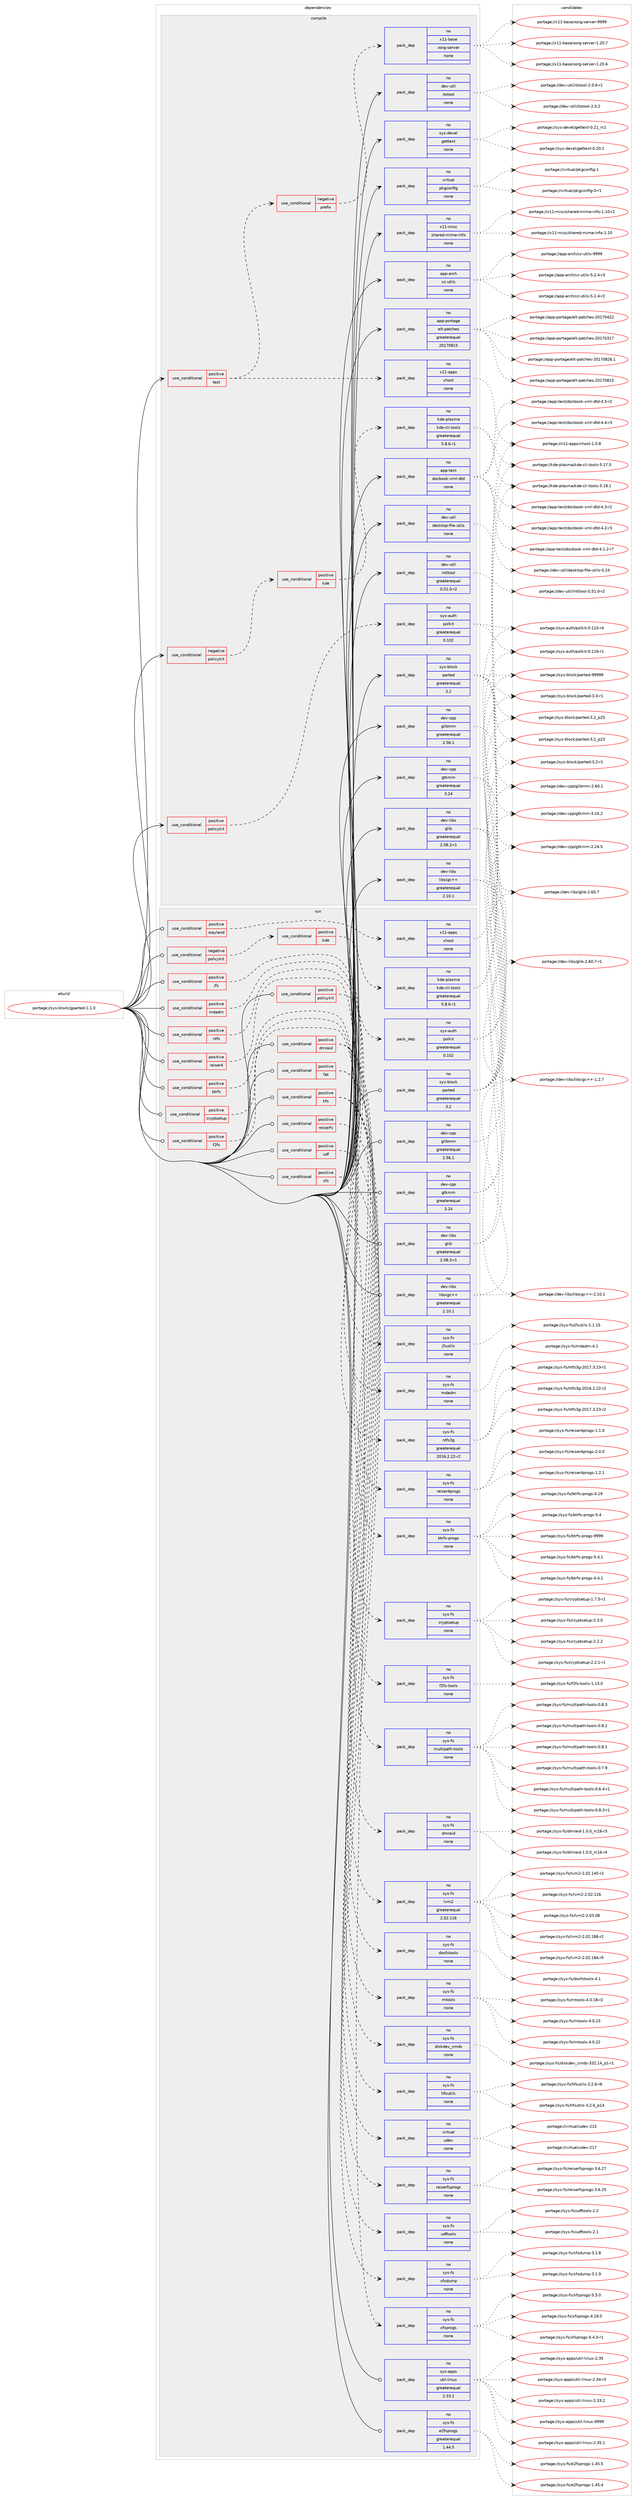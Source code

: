 digraph prolog {

# *************
# Graph options
# *************

newrank=true;
concentrate=true;
compound=true;
graph [rankdir=LR,fontname=Helvetica,fontsize=10,ranksep=1.5];#, ranksep=2.5, nodesep=0.2];
edge  [arrowhead=vee];
node  [fontname=Helvetica,fontsize=10];

# **********
# The ebuild
# **********

subgraph cluster_leftcol {
color=gray;
rank=same;
label=<<i>ebuild</i>>;
id [label="portage://sys-block/gparted-1.1.0", color=red, width=4, href="../sys-block/gparted-1.1.0.svg"];
}

# ****************
# The dependencies
# ****************

subgraph cluster_midcol {
color=gray;
label=<<i>dependencies</i>>;
subgraph cluster_compile {
fillcolor="#eeeeee";
style=filled;
label=<<i>compile</i>>;
subgraph cond10663 {
dependency51899 [label=<<TABLE BORDER="0" CELLBORDER="1" CELLSPACING="0" CELLPADDING="4"><TR><TD ROWSPAN="3" CELLPADDING="10">use_conditional</TD></TR><TR><TD>negative</TD></TR><TR><TD>policykit</TD></TR></TABLE>>, shape=none, color=red];
subgraph cond10664 {
dependency51900 [label=<<TABLE BORDER="0" CELLBORDER="1" CELLSPACING="0" CELLPADDING="4"><TR><TD ROWSPAN="3" CELLPADDING="10">use_conditional</TD></TR><TR><TD>positive</TD></TR><TR><TD>kde</TD></TR></TABLE>>, shape=none, color=red];
subgraph pack40064 {
dependency51901 [label=<<TABLE BORDER="0" CELLBORDER="1" CELLSPACING="0" CELLPADDING="4" WIDTH="220"><TR><TD ROWSPAN="6" CELLPADDING="30">pack_dep</TD></TR><TR><TD WIDTH="110">no</TD></TR><TR><TD>kde-plasma</TD></TR><TR><TD>kde-cli-tools</TD></TR><TR><TD>greaterequal</TD></TR><TR><TD>5.8.6-r1</TD></TR></TABLE>>, shape=none, color=blue];
}
dependency51900:e -> dependency51901:w [weight=20,style="dashed",arrowhead="vee"];
}
dependency51899:e -> dependency51900:w [weight=20,style="dashed",arrowhead="vee"];
}
id:e -> dependency51899:w [weight=20,style="solid",arrowhead="vee"];
subgraph cond10665 {
dependency51902 [label=<<TABLE BORDER="0" CELLBORDER="1" CELLSPACING="0" CELLPADDING="4"><TR><TD ROWSPAN="3" CELLPADDING="10">use_conditional</TD></TR><TR><TD>positive</TD></TR><TR><TD>policykit</TD></TR></TABLE>>, shape=none, color=red];
subgraph pack40065 {
dependency51903 [label=<<TABLE BORDER="0" CELLBORDER="1" CELLSPACING="0" CELLPADDING="4" WIDTH="220"><TR><TD ROWSPAN="6" CELLPADDING="30">pack_dep</TD></TR><TR><TD WIDTH="110">no</TD></TR><TR><TD>sys-auth</TD></TR><TR><TD>polkit</TD></TR><TR><TD>greaterequal</TD></TR><TR><TD>0.102</TD></TR></TABLE>>, shape=none, color=blue];
}
dependency51902:e -> dependency51903:w [weight=20,style="dashed",arrowhead="vee"];
}
id:e -> dependency51902:w [weight=20,style="solid",arrowhead="vee"];
subgraph cond10666 {
dependency51904 [label=<<TABLE BORDER="0" CELLBORDER="1" CELLSPACING="0" CELLPADDING="4"><TR><TD ROWSPAN="3" CELLPADDING="10">use_conditional</TD></TR><TR><TD>positive</TD></TR><TR><TD>test</TD></TR></TABLE>>, shape=none, color=red];
subgraph cond10667 {
dependency51905 [label=<<TABLE BORDER="0" CELLBORDER="1" CELLSPACING="0" CELLPADDING="4"><TR><TD ROWSPAN="3" CELLPADDING="10">use_conditional</TD></TR><TR><TD>negative</TD></TR><TR><TD>prefix</TD></TR></TABLE>>, shape=none, color=red];
subgraph pack40066 {
dependency51906 [label=<<TABLE BORDER="0" CELLBORDER="1" CELLSPACING="0" CELLPADDING="4" WIDTH="220"><TR><TD ROWSPAN="6" CELLPADDING="30">pack_dep</TD></TR><TR><TD WIDTH="110">no</TD></TR><TR><TD>x11-base</TD></TR><TR><TD>xorg-server</TD></TR><TR><TD>none</TD></TR><TR><TD></TD></TR></TABLE>>, shape=none, color=blue];
}
dependency51905:e -> dependency51906:w [weight=20,style="dashed",arrowhead="vee"];
}
dependency51904:e -> dependency51905:w [weight=20,style="dashed",arrowhead="vee"];
subgraph pack40067 {
dependency51907 [label=<<TABLE BORDER="0" CELLBORDER="1" CELLSPACING="0" CELLPADDING="4" WIDTH="220"><TR><TD ROWSPAN="6" CELLPADDING="30">pack_dep</TD></TR><TR><TD WIDTH="110">no</TD></TR><TR><TD>x11-apps</TD></TR><TR><TD>xhost</TD></TR><TR><TD>none</TD></TR><TR><TD></TD></TR></TABLE>>, shape=none, color=blue];
}
dependency51904:e -> dependency51907:w [weight=20,style="dashed",arrowhead="vee"];
}
id:e -> dependency51904:w [weight=20,style="solid",arrowhead="vee"];
subgraph pack40068 {
dependency51908 [label=<<TABLE BORDER="0" CELLBORDER="1" CELLSPACING="0" CELLPADDING="4" WIDTH="220"><TR><TD ROWSPAN="6" CELLPADDING="30">pack_dep</TD></TR><TR><TD WIDTH="110">no</TD></TR><TR><TD>app-arch</TD></TR><TR><TD>xz-utils</TD></TR><TR><TD>none</TD></TR><TR><TD></TD></TR></TABLE>>, shape=none, color=blue];
}
id:e -> dependency51908:w [weight=20,style="solid",arrowhead="vee"];
subgraph pack40069 {
dependency51909 [label=<<TABLE BORDER="0" CELLBORDER="1" CELLSPACING="0" CELLPADDING="4" WIDTH="220"><TR><TD ROWSPAN="6" CELLPADDING="30">pack_dep</TD></TR><TR><TD WIDTH="110">no</TD></TR><TR><TD>app-portage</TD></TR><TR><TD>elt-patches</TD></TR><TR><TD>greaterequal</TD></TR><TR><TD>20170815</TD></TR></TABLE>>, shape=none, color=blue];
}
id:e -> dependency51909:w [weight=20,style="solid",arrowhead="vee"];
subgraph pack40070 {
dependency51910 [label=<<TABLE BORDER="0" CELLBORDER="1" CELLSPACING="0" CELLPADDING="4" WIDTH="220"><TR><TD ROWSPAN="6" CELLPADDING="30">pack_dep</TD></TR><TR><TD WIDTH="110">no</TD></TR><TR><TD>app-text</TD></TR><TR><TD>docbook-xml-dtd</TD></TR><TR><TD>none</TD></TR><TR><TD></TD></TR></TABLE>>, shape=none, color=blue];
}
id:e -> dependency51910:w [weight=20,style="solid",arrowhead="vee"];
subgraph pack40071 {
dependency51911 [label=<<TABLE BORDER="0" CELLBORDER="1" CELLSPACING="0" CELLPADDING="4" WIDTH="220"><TR><TD ROWSPAN="6" CELLPADDING="30">pack_dep</TD></TR><TR><TD WIDTH="110">no</TD></TR><TR><TD>dev-cpp</TD></TR><TR><TD>glibmm</TD></TR><TR><TD>greaterequal</TD></TR><TR><TD>2.56.1</TD></TR></TABLE>>, shape=none, color=blue];
}
id:e -> dependency51911:w [weight=20,style="solid",arrowhead="vee"];
subgraph pack40072 {
dependency51912 [label=<<TABLE BORDER="0" CELLBORDER="1" CELLSPACING="0" CELLPADDING="4" WIDTH="220"><TR><TD ROWSPAN="6" CELLPADDING="30">pack_dep</TD></TR><TR><TD WIDTH="110">no</TD></TR><TR><TD>dev-cpp</TD></TR><TR><TD>gtkmm</TD></TR><TR><TD>greaterequal</TD></TR><TR><TD>3.24</TD></TR></TABLE>>, shape=none, color=blue];
}
id:e -> dependency51912:w [weight=20,style="solid",arrowhead="vee"];
subgraph pack40073 {
dependency51913 [label=<<TABLE BORDER="0" CELLBORDER="1" CELLSPACING="0" CELLPADDING="4" WIDTH="220"><TR><TD ROWSPAN="6" CELLPADDING="30">pack_dep</TD></TR><TR><TD WIDTH="110">no</TD></TR><TR><TD>dev-libs</TD></TR><TR><TD>glib</TD></TR><TR><TD>greaterequal</TD></TR><TR><TD>2.58.3-r1</TD></TR></TABLE>>, shape=none, color=blue];
}
id:e -> dependency51913:w [weight=20,style="solid",arrowhead="vee"];
subgraph pack40074 {
dependency51914 [label=<<TABLE BORDER="0" CELLBORDER="1" CELLSPACING="0" CELLPADDING="4" WIDTH="220"><TR><TD ROWSPAN="6" CELLPADDING="30">pack_dep</TD></TR><TR><TD WIDTH="110">no</TD></TR><TR><TD>dev-libs</TD></TR><TR><TD>libsigc++</TD></TR><TR><TD>greaterequal</TD></TR><TR><TD>2.10.1</TD></TR></TABLE>>, shape=none, color=blue];
}
id:e -> dependency51914:w [weight=20,style="solid",arrowhead="vee"];
subgraph pack40075 {
dependency51915 [label=<<TABLE BORDER="0" CELLBORDER="1" CELLSPACING="0" CELLPADDING="4" WIDTH="220"><TR><TD ROWSPAN="6" CELLPADDING="30">pack_dep</TD></TR><TR><TD WIDTH="110">no</TD></TR><TR><TD>dev-util</TD></TR><TR><TD>desktop-file-utils</TD></TR><TR><TD>none</TD></TR><TR><TD></TD></TR></TABLE>>, shape=none, color=blue];
}
id:e -> dependency51915:w [weight=20,style="solid",arrowhead="vee"];
subgraph pack40076 {
dependency51916 [label=<<TABLE BORDER="0" CELLBORDER="1" CELLSPACING="0" CELLPADDING="4" WIDTH="220"><TR><TD ROWSPAN="6" CELLPADDING="30">pack_dep</TD></TR><TR><TD WIDTH="110">no</TD></TR><TR><TD>dev-util</TD></TR><TR><TD>intltool</TD></TR><TR><TD>greaterequal</TD></TR><TR><TD>0.51.0-r2</TD></TR></TABLE>>, shape=none, color=blue];
}
id:e -> dependency51916:w [weight=20,style="solid",arrowhead="vee"];
subgraph pack40077 {
dependency51917 [label=<<TABLE BORDER="0" CELLBORDER="1" CELLSPACING="0" CELLPADDING="4" WIDTH="220"><TR><TD ROWSPAN="6" CELLPADDING="30">pack_dep</TD></TR><TR><TD WIDTH="110">no</TD></TR><TR><TD>dev-util</TD></TR><TR><TD>itstool</TD></TR><TR><TD>none</TD></TR><TR><TD></TD></TR></TABLE>>, shape=none, color=blue];
}
id:e -> dependency51917:w [weight=20,style="solid",arrowhead="vee"];
subgraph pack40078 {
dependency51918 [label=<<TABLE BORDER="0" CELLBORDER="1" CELLSPACING="0" CELLPADDING="4" WIDTH="220"><TR><TD ROWSPAN="6" CELLPADDING="30">pack_dep</TD></TR><TR><TD WIDTH="110">no</TD></TR><TR><TD>sys-block</TD></TR><TR><TD>parted</TD></TR><TR><TD>greaterequal</TD></TR><TR><TD>3.2</TD></TR></TABLE>>, shape=none, color=blue];
}
id:e -> dependency51918:w [weight=20,style="solid",arrowhead="vee"];
subgraph pack40079 {
dependency51919 [label=<<TABLE BORDER="0" CELLBORDER="1" CELLSPACING="0" CELLPADDING="4" WIDTH="220"><TR><TD ROWSPAN="6" CELLPADDING="30">pack_dep</TD></TR><TR><TD WIDTH="110">no</TD></TR><TR><TD>sys-devel</TD></TR><TR><TD>gettext</TD></TR><TR><TD>none</TD></TR><TR><TD></TD></TR></TABLE>>, shape=none, color=blue];
}
id:e -> dependency51919:w [weight=20,style="solid",arrowhead="vee"];
subgraph pack40080 {
dependency51920 [label=<<TABLE BORDER="0" CELLBORDER="1" CELLSPACING="0" CELLPADDING="4" WIDTH="220"><TR><TD ROWSPAN="6" CELLPADDING="30">pack_dep</TD></TR><TR><TD WIDTH="110">no</TD></TR><TR><TD>virtual</TD></TR><TR><TD>pkgconfig</TD></TR><TR><TD>none</TD></TR><TR><TD></TD></TR></TABLE>>, shape=none, color=blue];
}
id:e -> dependency51920:w [weight=20,style="solid",arrowhead="vee"];
subgraph pack40081 {
dependency51921 [label=<<TABLE BORDER="0" CELLBORDER="1" CELLSPACING="0" CELLPADDING="4" WIDTH="220"><TR><TD ROWSPAN="6" CELLPADDING="30">pack_dep</TD></TR><TR><TD WIDTH="110">no</TD></TR><TR><TD>x11-misc</TD></TR><TR><TD>shared-mime-info</TD></TR><TR><TD>none</TD></TR><TR><TD></TD></TR></TABLE>>, shape=none, color=blue];
}
id:e -> dependency51921:w [weight=20,style="solid",arrowhead="vee"];
}
subgraph cluster_compileandrun {
fillcolor="#eeeeee";
style=filled;
label=<<i>compile and run</i>>;
}
subgraph cluster_run {
fillcolor="#eeeeee";
style=filled;
label=<<i>run</i>>;
subgraph cond10668 {
dependency51922 [label=<<TABLE BORDER="0" CELLBORDER="1" CELLSPACING="0" CELLPADDING="4"><TR><TD ROWSPAN="3" CELLPADDING="10">use_conditional</TD></TR><TR><TD>negative</TD></TR><TR><TD>policykit</TD></TR></TABLE>>, shape=none, color=red];
subgraph cond10669 {
dependency51923 [label=<<TABLE BORDER="0" CELLBORDER="1" CELLSPACING="0" CELLPADDING="4"><TR><TD ROWSPAN="3" CELLPADDING="10">use_conditional</TD></TR><TR><TD>positive</TD></TR><TR><TD>kde</TD></TR></TABLE>>, shape=none, color=red];
subgraph pack40082 {
dependency51924 [label=<<TABLE BORDER="0" CELLBORDER="1" CELLSPACING="0" CELLPADDING="4" WIDTH="220"><TR><TD ROWSPAN="6" CELLPADDING="30">pack_dep</TD></TR><TR><TD WIDTH="110">no</TD></TR><TR><TD>kde-plasma</TD></TR><TR><TD>kde-cli-tools</TD></TR><TR><TD>greaterequal</TD></TR><TR><TD>5.8.6-r1</TD></TR></TABLE>>, shape=none, color=blue];
}
dependency51923:e -> dependency51924:w [weight=20,style="dashed",arrowhead="vee"];
}
dependency51922:e -> dependency51923:w [weight=20,style="dashed",arrowhead="vee"];
}
id:e -> dependency51922:w [weight=20,style="solid",arrowhead="odot"];
subgraph cond10670 {
dependency51925 [label=<<TABLE BORDER="0" CELLBORDER="1" CELLSPACING="0" CELLPADDING="4"><TR><TD ROWSPAN="3" CELLPADDING="10">use_conditional</TD></TR><TR><TD>positive</TD></TR><TR><TD>btrfs</TD></TR></TABLE>>, shape=none, color=red];
subgraph pack40083 {
dependency51926 [label=<<TABLE BORDER="0" CELLBORDER="1" CELLSPACING="0" CELLPADDING="4" WIDTH="220"><TR><TD ROWSPAN="6" CELLPADDING="30">pack_dep</TD></TR><TR><TD WIDTH="110">no</TD></TR><TR><TD>sys-fs</TD></TR><TR><TD>btrfs-progs</TD></TR><TR><TD>none</TD></TR><TR><TD></TD></TR></TABLE>>, shape=none, color=blue];
}
dependency51925:e -> dependency51926:w [weight=20,style="dashed",arrowhead="vee"];
}
id:e -> dependency51925:w [weight=20,style="solid",arrowhead="odot"];
subgraph cond10671 {
dependency51927 [label=<<TABLE BORDER="0" CELLBORDER="1" CELLSPACING="0" CELLPADDING="4"><TR><TD ROWSPAN="3" CELLPADDING="10">use_conditional</TD></TR><TR><TD>positive</TD></TR><TR><TD>cryptsetup</TD></TR></TABLE>>, shape=none, color=red];
subgraph pack40084 {
dependency51928 [label=<<TABLE BORDER="0" CELLBORDER="1" CELLSPACING="0" CELLPADDING="4" WIDTH="220"><TR><TD ROWSPAN="6" CELLPADDING="30">pack_dep</TD></TR><TR><TD WIDTH="110">no</TD></TR><TR><TD>sys-fs</TD></TR><TR><TD>cryptsetup</TD></TR><TR><TD>none</TD></TR><TR><TD></TD></TR></TABLE>>, shape=none, color=blue];
}
dependency51927:e -> dependency51928:w [weight=20,style="dashed",arrowhead="vee"];
}
id:e -> dependency51927:w [weight=20,style="solid",arrowhead="odot"];
subgraph cond10672 {
dependency51929 [label=<<TABLE BORDER="0" CELLBORDER="1" CELLSPACING="0" CELLPADDING="4"><TR><TD ROWSPAN="3" CELLPADDING="10">use_conditional</TD></TR><TR><TD>positive</TD></TR><TR><TD>dmraid</TD></TR></TABLE>>, shape=none, color=red];
subgraph pack40085 {
dependency51930 [label=<<TABLE BORDER="0" CELLBORDER="1" CELLSPACING="0" CELLPADDING="4" WIDTH="220"><TR><TD ROWSPAN="6" CELLPADDING="30">pack_dep</TD></TR><TR><TD WIDTH="110">no</TD></TR><TR><TD>sys-fs</TD></TR><TR><TD>lvm2</TD></TR><TR><TD>greaterequal</TD></TR><TR><TD>2.02.116</TD></TR></TABLE>>, shape=none, color=blue];
}
dependency51929:e -> dependency51930:w [weight=20,style="dashed",arrowhead="vee"];
subgraph pack40086 {
dependency51931 [label=<<TABLE BORDER="0" CELLBORDER="1" CELLSPACING="0" CELLPADDING="4" WIDTH="220"><TR><TD ROWSPAN="6" CELLPADDING="30">pack_dep</TD></TR><TR><TD WIDTH="110">no</TD></TR><TR><TD>sys-fs</TD></TR><TR><TD>dmraid</TD></TR><TR><TD>none</TD></TR><TR><TD></TD></TR></TABLE>>, shape=none, color=blue];
}
dependency51929:e -> dependency51931:w [weight=20,style="dashed",arrowhead="vee"];
subgraph pack40087 {
dependency51932 [label=<<TABLE BORDER="0" CELLBORDER="1" CELLSPACING="0" CELLPADDING="4" WIDTH="220"><TR><TD ROWSPAN="6" CELLPADDING="30">pack_dep</TD></TR><TR><TD WIDTH="110">no</TD></TR><TR><TD>sys-fs</TD></TR><TR><TD>multipath-tools</TD></TR><TR><TD>none</TD></TR><TR><TD></TD></TR></TABLE>>, shape=none, color=blue];
}
dependency51929:e -> dependency51932:w [weight=20,style="dashed",arrowhead="vee"];
}
id:e -> dependency51929:w [weight=20,style="solid",arrowhead="odot"];
subgraph cond10673 {
dependency51933 [label=<<TABLE BORDER="0" CELLBORDER="1" CELLSPACING="0" CELLPADDING="4"><TR><TD ROWSPAN="3" CELLPADDING="10">use_conditional</TD></TR><TR><TD>positive</TD></TR><TR><TD>f2fs</TD></TR></TABLE>>, shape=none, color=red];
subgraph pack40088 {
dependency51934 [label=<<TABLE BORDER="0" CELLBORDER="1" CELLSPACING="0" CELLPADDING="4" WIDTH="220"><TR><TD ROWSPAN="6" CELLPADDING="30">pack_dep</TD></TR><TR><TD WIDTH="110">no</TD></TR><TR><TD>sys-fs</TD></TR><TR><TD>f2fs-tools</TD></TR><TR><TD>none</TD></TR><TR><TD></TD></TR></TABLE>>, shape=none, color=blue];
}
dependency51933:e -> dependency51934:w [weight=20,style="dashed",arrowhead="vee"];
}
id:e -> dependency51933:w [weight=20,style="solid",arrowhead="odot"];
subgraph cond10674 {
dependency51935 [label=<<TABLE BORDER="0" CELLBORDER="1" CELLSPACING="0" CELLPADDING="4"><TR><TD ROWSPAN="3" CELLPADDING="10">use_conditional</TD></TR><TR><TD>positive</TD></TR><TR><TD>fat</TD></TR></TABLE>>, shape=none, color=red];
subgraph pack40089 {
dependency51936 [label=<<TABLE BORDER="0" CELLBORDER="1" CELLSPACING="0" CELLPADDING="4" WIDTH="220"><TR><TD ROWSPAN="6" CELLPADDING="30">pack_dep</TD></TR><TR><TD WIDTH="110">no</TD></TR><TR><TD>sys-fs</TD></TR><TR><TD>dosfstools</TD></TR><TR><TD>none</TD></TR><TR><TD></TD></TR></TABLE>>, shape=none, color=blue];
}
dependency51935:e -> dependency51936:w [weight=20,style="dashed",arrowhead="vee"];
subgraph pack40090 {
dependency51937 [label=<<TABLE BORDER="0" CELLBORDER="1" CELLSPACING="0" CELLPADDING="4" WIDTH="220"><TR><TD ROWSPAN="6" CELLPADDING="30">pack_dep</TD></TR><TR><TD WIDTH="110">no</TD></TR><TR><TD>sys-fs</TD></TR><TR><TD>mtools</TD></TR><TR><TD>none</TD></TR><TR><TD></TD></TR></TABLE>>, shape=none, color=blue];
}
dependency51935:e -> dependency51937:w [weight=20,style="dashed",arrowhead="vee"];
}
id:e -> dependency51935:w [weight=20,style="solid",arrowhead="odot"];
subgraph cond10675 {
dependency51938 [label=<<TABLE BORDER="0" CELLBORDER="1" CELLSPACING="0" CELLPADDING="4"><TR><TD ROWSPAN="3" CELLPADDING="10">use_conditional</TD></TR><TR><TD>positive</TD></TR><TR><TD>hfs</TD></TR></TABLE>>, shape=none, color=red];
subgraph pack40091 {
dependency51939 [label=<<TABLE BORDER="0" CELLBORDER="1" CELLSPACING="0" CELLPADDING="4" WIDTH="220"><TR><TD ROWSPAN="6" CELLPADDING="30">pack_dep</TD></TR><TR><TD WIDTH="110">no</TD></TR><TR><TD>sys-fs</TD></TR><TR><TD>diskdev_cmds</TD></TR><TR><TD>none</TD></TR><TR><TD></TD></TR></TABLE>>, shape=none, color=blue];
}
dependency51938:e -> dependency51939:w [weight=20,style="dashed",arrowhead="vee"];
subgraph pack40092 {
dependency51940 [label=<<TABLE BORDER="0" CELLBORDER="1" CELLSPACING="0" CELLPADDING="4" WIDTH="220"><TR><TD ROWSPAN="6" CELLPADDING="30">pack_dep</TD></TR><TR><TD WIDTH="110">no</TD></TR><TR><TD>virtual</TD></TR><TR><TD>udev</TD></TR><TR><TD>none</TD></TR><TR><TD></TD></TR></TABLE>>, shape=none, color=blue];
}
dependency51938:e -> dependency51940:w [weight=20,style="dashed",arrowhead="vee"];
subgraph pack40093 {
dependency51941 [label=<<TABLE BORDER="0" CELLBORDER="1" CELLSPACING="0" CELLPADDING="4" WIDTH="220"><TR><TD ROWSPAN="6" CELLPADDING="30">pack_dep</TD></TR><TR><TD WIDTH="110">no</TD></TR><TR><TD>sys-fs</TD></TR><TR><TD>hfsutils</TD></TR><TR><TD>none</TD></TR><TR><TD></TD></TR></TABLE>>, shape=none, color=blue];
}
dependency51938:e -> dependency51941:w [weight=20,style="dashed",arrowhead="vee"];
}
id:e -> dependency51938:w [weight=20,style="solid",arrowhead="odot"];
subgraph cond10676 {
dependency51942 [label=<<TABLE BORDER="0" CELLBORDER="1" CELLSPACING="0" CELLPADDING="4"><TR><TD ROWSPAN="3" CELLPADDING="10">use_conditional</TD></TR><TR><TD>positive</TD></TR><TR><TD>jfs</TD></TR></TABLE>>, shape=none, color=red];
subgraph pack40094 {
dependency51943 [label=<<TABLE BORDER="0" CELLBORDER="1" CELLSPACING="0" CELLPADDING="4" WIDTH="220"><TR><TD ROWSPAN="6" CELLPADDING="30">pack_dep</TD></TR><TR><TD WIDTH="110">no</TD></TR><TR><TD>sys-fs</TD></TR><TR><TD>jfsutils</TD></TR><TR><TD>none</TD></TR><TR><TD></TD></TR></TABLE>>, shape=none, color=blue];
}
dependency51942:e -> dependency51943:w [weight=20,style="dashed",arrowhead="vee"];
}
id:e -> dependency51942:w [weight=20,style="solid",arrowhead="odot"];
subgraph cond10677 {
dependency51944 [label=<<TABLE BORDER="0" CELLBORDER="1" CELLSPACING="0" CELLPADDING="4"><TR><TD ROWSPAN="3" CELLPADDING="10">use_conditional</TD></TR><TR><TD>positive</TD></TR><TR><TD>mdadm</TD></TR></TABLE>>, shape=none, color=red];
subgraph pack40095 {
dependency51945 [label=<<TABLE BORDER="0" CELLBORDER="1" CELLSPACING="0" CELLPADDING="4" WIDTH="220"><TR><TD ROWSPAN="6" CELLPADDING="30">pack_dep</TD></TR><TR><TD WIDTH="110">no</TD></TR><TR><TD>sys-fs</TD></TR><TR><TD>mdadm</TD></TR><TR><TD>none</TD></TR><TR><TD></TD></TR></TABLE>>, shape=none, color=blue];
}
dependency51944:e -> dependency51945:w [weight=20,style="dashed",arrowhead="vee"];
}
id:e -> dependency51944:w [weight=20,style="solid",arrowhead="odot"];
subgraph cond10678 {
dependency51946 [label=<<TABLE BORDER="0" CELLBORDER="1" CELLSPACING="0" CELLPADDING="4"><TR><TD ROWSPAN="3" CELLPADDING="10">use_conditional</TD></TR><TR><TD>positive</TD></TR><TR><TD>ntfs</TD></TR></TABLE>>, shape=none, color=red];
subgraph pack40096 {
dependency51947 [label=<<TABLE BORDER="0" CELLBORDER="1" CELLSPACING="0" CELLPADDING="4" WIDTH="220"><TR><TD ROWSPAN="6" CELLPADDING="30">pack_dep</TD></TR><TR><TD WIDTH="110">no</TD></TR><TR><TD>sys-fs</TD></TR><TR><TD>ntfs3g</TD></TR><TR><TD>greaterequal</TD></TR><TR><TD>2016.2.22-r2</TD></TR></TABLE>>, shape=none, color=blue];
}
dependency51946:e -> dependency51947:w [weight=20,style="dashed",arrowhead="vee"];
}
id:e -> dependency51946:w [weight=20,style="solid",arrowhead="odot"];
subgraph cond10679 {
dependency51948 [label=<<TABLE BORDER="0" CELLBORDER="1" CELLSPACING="0" CELLPADDING="4"><TR><TD ROWSPAN="3" CELLPADDING="10">use_conditional</TD></TR><TR><TD>positive</TD></TR><TR><TD>policykit</TD></TR></TABLE>>, shape=none, color=red];
subgraph pack40097 {
dependency51949 [label=<<TABLE BORDER="0" CELLBORDER="1" CELLSPACING="0" CELLPADDING="4" WIDTH="220"><TR><TD ROWSPAN="6" CELLPADDING="30">pack_dep</TD></TR><TR><TD WIDTH="110">no</TD></TR><TR><TD>sys-auth</TD></TR><TR><TD>polkit</TD></TR><TR><TD>greaterequal</TD></TR><TR><TD>0.102</TD></TR></TABLE>>, shape=none, color=blue];
}
dependency51948:e -> dependency51949:w [weight=20,style="dashed",arrowhead="vee"];
}
id:e -> dependency51948:w [weight=20,style="solid",arrowhead="odot"];
subgraph cond10680 {
dependency51950 [label=<<TABLE BORDER="0" CELLBORDER="1" CELLSPACING="0" CELLPADDING="4"><TR><TD ROWSPAN="3" CELLPADDING="10">use_conditional</TD></TR><TR><TD>positive</TD></TR><TR><TD>reiser4</TD></TR></TABLE>>, shape=none, color=red];
subgraph pack40098 {
dependency51951 [label=<<TABLE BORDER="0" CELLBORDER="1" CELLSPACING="0" CELLPADDING="4" WIDTH="220"><TR><TD ROWSPAN="6" CELLPADDING="30">pack_dep</TD></TR><TR><TD WIDTH="110">no</TD></TR><TR><TD>sys-fs</TD></TR><TR><TD>reiser4progs</TD></TR><TR><TD>none</TD></TR><TR><TD></TD></TR></TABLE>>, shape=none, color=blue];
}
dependency51950:e -> dependency51951:w [weight=20,style="dashed",arrowhead="vee"];
}
id:e -> dependency51950:w [weight=20,style="solid",arrowhead="odot"];
subgraph cond10681 {
dependency51952 [label=<<TABLE BORDER="0" CELLBORDER="1" CELLSPACING="0" CELLPADDING="4"><TR><TD ROWSPAN="3" CELLPADDING="10">use_conditional</TD></TR><TR><TD>positive</TD></TR><TR><TD>reiserfs</TD></TR></TABLE>>, shape=none, color=red];
subgraph pack40099 {
dependency51953 [label=<<TABLE BORDER="0" CELLBORDER="1" CELLSPACING="0" CELLPADDING="4" WIDTH="220"><TR><TD ROWSPAN="6" CELLPADDING="30">pack_dep</TD></TR><TR><TD WIDTH="110">no</TD></TR><TR><TD>sys-fs</TD></TR><TR><TD>reiserfsprogs</TD></TR><TR><TD>none</TD></TR><TR><TD></TD></TR></TABLE>>, shape=none, color=blue];
}
dependency51952:e -> dependency51953:w [weight=20,style="dashed",arrowhead="vee"];
}
id:e -> dependency51952:w [weight=20,style="solid",arrowhead="odot"];
subgraph cond10682 {
dependency51954 [label=<<TABLE BORDER="0" CELLBORDER="1" CELLSPACING="0" CELLPADDING="4"><TR><TD ROWSPAN="3" CELLPADDING="10">use_conditional</TD></TR><TR><TD>positive</TD></TR><TR><TD>udf</TD></TR></TABLE>>, shape=none, color=red];
subgraph pack40100 {
dependency51955 [label=<<TABLE BORDER="0" CELLBORDER="1" CELLSPACING="0" CELLPADDING="4" WIDTH="220"><TR><TD ROWSPAN="6" CELLPADDING="30">pack_dep</TD></TR><TR><TD WIDTH="110">no</TD></TR><TR><TD>sys-fs</TD></TR><TR><TD>udftools</TD></TR><TR><TD>none</TD></TR><TR><TD></TD></TR></TABLE>>, shape=none, color=blue];
}
dependency51954:e -> dependency51955:w [weight=20,style="dashed",arrowhead="vee"];
}
id:e -> dependency51954:w [weight=20,style="solid",arrowhead="odot"];
subgraph cond10683 {
dependency51956 [label=<<TABLE BORDER="0" CELLBORDER="1" CELLSPACING="0" CELLPADDING="4"><TR><TD ROWSPAN="3" CELLPADDING="10">use_conditional</TD></TR><TR><TD>positive</TD></TR><TR><TD>wayland</TD></TR></TABLE>>, shape=none, color=red];
subgraph pack40101 {
dependency51957 [label=<<TABLE BORDER="0" CELLBORDER="1" CELLSPACING="0" CELLPADDING="4" WIDTH="220"><TR><TD ROWSPAN="6" CELLPADDING="30">pack_dep</TD></TR><TR><TD WIDTH="110">no</TD></TR><TR><TD>x11-apps</TD></TR><TR><TD>xhost</TD></TR><TR><TD>none</TD></TR><TR><TD></TD></TR></TABLE>>, shape=none, color=blue];
}
dependency51956:e -> dependency51957:w [weight=20,style="dashed",arrowhead="vee"];
}
id:e -> dependency51956:w [weight=20,style="solid",arrowhead="odot"];
subgraph cond10684 {
dependency51958 [label=<<TABLE BORDER="0" CELLBORDER="1" CELLSPACING="0" CELLPADDING="4"><TR><TD ROWSPAN="3" CELLPADDING="10">use_conditional</TD></TR><TR><TD>positive</TD></TR><TR><TD>xfs</TD></TR></TABLE>>, shape=none, color=red];
subgraph pack40102 {
dependency51959 [label=<<TABLE BORDER="0" CELLBORDER="1" CELLSPACING="0" CELLPADDING="4" WIDTH="220"><TR><TD ROWSPAN="6" CELLPADDING="30">pack_dep</TD></TR><TR><TD WIDTH="110">no</TD></TR><TR><TD>sys-fs</TD></TR><TR><TD>xfsprogs</TD></TR><TR><TD>none</TD></TR><TR><TD></TD></TR></TABLE>>, shape=none, color=blue];
}
dependency51958:e -> dependency51959:w [weight=20,style="dashed",arrowhead="vee"];
subgraph pack40103 {
dependency51960 [label=<<TABLE BORDER="0" CELLBORDER="1" CELLSPACING="0" CELLPADDING="4" WIDTH="220"><TR><TD ROWSPAN="6" CELLPADDING="30">pack_dep</TD></TR><TR><TD WIDTH="110">no</TD></TR><TR><TD>sys-fs</TD></TR><TR><TD>xfsdump</TD></TR><TR><TD>none</TD></TR><TR><TD></TD></TR></TABLE>>, shape=none, color=blue];
}
dependency51958:e -> dependency51960:w [weight=20,style="dashed",arrowhead="vee"];
}
id:e -> dependency51958:w [weight=20,style="solid",arrowhead="odot"];
subgraph pack40104 {
dependency51961 [label=<<TABLE BORDER="0" CELLBORDER="1" CELLSPACING="0" CELLPADDING="4" WIDTH="220"><TR><TD ROWSPAN="6" CELLPADDING="30">pack_dep</TD></TR><TR><TD WIDTH="110">no</TD></TR><TR><TD>dev-cpp</TD></TR><TR><TD>glibmm</TD></TR><TR><TD>greaterequal</TD></TR><TR><TD>2.56.1</TD></TR></TABLE>>, shape=none, color=blue];
}
id:e -> dependency51961:w [weight=20,style="solid",arrowhead="odot"];
subgraph pack40105 {
dependency51962 [label=<<TABLE BORDER="0" CELLBORDER="1" CELLSPACING="0" CELLPADDING="4" WIDTH="220"><TR><TD ROWSPAN="6" CELLPADDING="30">pack_dep</TD></TR><TR><TD WIDTH="110">no</TD></TR><TR><TD>dev-cpp</TD></TR><TR><TD>gtkmm</TD></TR><TR><TD>greaterequal</TD></TR><TR><TD>3.24</TD></TR></TABLE>>, shape=none, color=blue];
}
id:e -> dependency51962:w [weight=20,style="solid",arrowhead="odot"];
subgraph pack40106 {
dependency51963 [label=<<TABLE BORDER="0" CELLBORDER="1" CELLSPACING="0" CELLPADDING="4" WIDTH="220"><TR><TD ROWSPAN="6" CELLPADDING="30">pack_dep</TD></TR><TR><TD WIDTH="110">no</TD></TR><TR><TD>dev-libs</TD></TR><TR><TD>glib</TD></TR><TR><TD>greaterequal</TD></TR><TR><TD>2.58.3-r1</TD></TR></TABLE>>, shape=none, color=blue];
}
id:e -> dependency51963:w [weight=20,style="solid",arrowhead="odot"];
subgraph pack40107 {
dependency51964 [label=<<TABLE BORDER="0" CELLBORDER="1" CELLSPACING="0" CELLPADDING="4" WIDTH="220"><TR><TD ROWSPAN="6" CELLPADDING="30">pack_dep</TD></TR><TR><TD WIDTH="110">no</TD></TR><TR><TD>dev-libs</TD></TR><TR><TD>libsigc++</TD></TR><TR><TD>greaterequal</TD></TR><TR><TD>2.10.1</TD></TR></TABLE>>, shape=none, color=blue];
}
id:e -> dependency51964:w [weight=20,style="solid",arrowhead="odot"];
subgraph pack40108 {
dependency51965 [label=<<TABLE BORDER="0" CELLBORDER="1" CELLSPACING="0" CELLPADDING="4" WIDTH="220"><TR><TD ROWSPAN="6" CELLPADDING="30">pack_dep</TD></TR><TR><TD WIDTH="110">no</TD></TR><TR><TD>sys-apps</TD></TR><TR><TD>util-linux</TD></TR><TR><TD>greaterequal</TD></TR><TR><TD>2.33.2</TD></TR></TABLE>>, shape=none, color=blue];
}
id:e -> dependency51965:w [weight=20,style="solid",arrowhead="odot"];
subgraph pack40109 {
dependency51966 [label=<<TABLE BORDER="0" CELLBORDER="1" CELLSPACING="0" CELLPADDING="4" WIDTH="220"><TR><TD ROWSPAN="6" CELLPADDING="30">pack_dep</TD></TR><TR><TD WIDTH="110">no</TD></TR><TR><TD>sys-block</TD></TR><TR><TD>parted</TD></TR><TR><TD>greaterequal</TD></TR><TR><TD>3.2</TD></TR></TABLE>>, shape=none, color=blue];
}
id:e -> dependency51966:w [weight=20,style="solid",arrowhead="odot"];
subgraph pack40110 {
dependency51967 [label=<<TABLE BORDER="0" CELLBORDER="1" CELLSPACING="0" CELLPADDING="4" WIDTH="220"><TR><TD ROWSPAN="6" CELLPADDING="30">pack_dep</TD></TR><TR><TD WIDTH="110">no</TD></TR><TR><TD>sys-fs</TD></TR><TR><TD>e2fsprogs</TD></TR><TR><TD>greaterequal</TD></TR><TR><TD>1.44.5</TD></TR></TABLE>>, shape=none, color=blue];
}
id:e -> dependency51967:w [weight=20,style="solid",arrowhead="odot"];
}
}

# **************
# The candidates
# **************

subgraph cluster_choices {
rank=same;
color=gray;
label=<<i>candidates</i>>;

subgraph choice40064 {
color=black;
nodesep=1;
choice1071001014511210897115109974710710010145991081054511611111110811545534649564649 [label="portage://kde-plasma/kde-cli-tools-5.18.1", color=red, width=4,href="../kde-plasma/kde-cli-tools-5.18.1.svg"];
choice1071001014511210897115109974710710010145991081054511611111110811545534649554653 [label="portage://kde-plasma/kde-cli-tools-5.17.5", color=red, width=4,href="../kde-plasma/kde-cli-tools-5.17.5.svg"];
dependency51901:e -> choice1071001014511210897115109974710710010145991081054511611111110811545534649564649:w [style=dotted,weight="100"];
dependency51901:e -> choice1071001014511210897115109974710710010145991081054511611111110811545534649554653:w [style=dotted,weight="100"];
}
subgraph choice40065 {
color=black;
nodesep=1;
choice1151211154597117116104471121111081071051164548464949544511449 [label="portage://sys-auth/polkit-0.116-r1", color=red, width=4,href="../sys-auth/polkit-0.116-r1.svg"];
choice1151211154597117116104471121111081071051164548464949534511452 [label="portage://sys-auth/polkit-0.115-r4", color=red, width=4,href="../sys-auth/polkit-0.115-r4.svg"];
dependency51903:e -> choice1151211154597117116104471121111081071051164548464949544511449:w [style=dotted,weight="100"];
dependency51903:e -> choice1151211154597117116104471121111081071051164548464949534511452:w [style=dotted,weight="100"];
}
subgraph choice40066 {
color=black;
nodesep=1;
choice120494945989711510147120111114103451151011141181011144557575757 [label="portage://x11-base/xorg-server-9999", color=red, width=4,href="../x11-base/xorg-server-9999.svg"];
choice1204949459897115101471201111141034511510111411810111445494650484655 [label="portage://x11-base/xorg-server-1.20.7", color=red, width=4,href="../x11-base/xorg-server-1.20.7.svg"];
choice1204949459897115101471201111141034511510111411810111445494650484654 [label="portage://x11-base/xorg-server-1.20.6", color=red, width=4,href="../x11-base/xorg-server-1.20.6.svg"];
dependency51906:e -> choice120494945989711510147120111114103451151011141181011144557575757:w [style=dotted,weight="100"];
dependency51906:e -> choice1204949459897115101471201111141034511510111411810111445494650484655:w [style=dotted,weight="100"];
dependency51906:e -> choice1204949459897115101471201111141034511510111411810111445494650484654:w [style=dotted,weight="100"];
}
subgraph choice40067 {
color=black;
nodesep=1;
choice1204949459711211211547120104111115116454946484656 [label="portage://x11-apps/xhost-1.0.8", color=red, width=4,href="../x11-apps/xhost-1.0.8.svg"];
dependency51907:e -> choice1204949459711211211547120104111115116454946484656:w [style=dotted,weight="100"];
}
subgraph choice40068 {
color=black;
nodesep=1;
choice9711211245971149910447120122451171161051081154557575757 [label="portage://app-arch/xz-utils-9999", color=red, width=4,href="../app-arch/xz-utils-9999.svg"];
choice9711211245971149910447120122451171161051081154553465046524511451 [label="portage://app-arch/xz-utils-5.2.4-r3", color=red, width=4,href="../app-arch/xz-utils-5.2.4-r3.svg"];
choice9711211245971149910447120122451171161051081154553465046524511450 [label="portage://app-arch/xz-utils-5.2.4-r2", color=red, width=4,href="../app-arch/xz-utils-5.2.4-r2.svg"];
dependency51908:e -> choice9711211245971149910447120122451171161051081154557575757:w [style=dotted,weight="100"];
dependency51908:e -> choice9711211245971149910447120122451171161051081154553465046524511451:w [style=dotted,weight="100"];
dependency51908:e -> choice9711211245971149910447120122451171161051081154553465046524511450:w [style=dotted,weight="100"];
}
subgraph choice40069 {
color=black;
nodesep=1;
choice971121124511211111411697103101471011081164511297116991041011154550484955485650544649 [label="portage://app-portage/elt-patches-20170826.1", color=red, width=4,href="../app-portage/elt-patches-20170826.1.svg"];
choice97112112451121111141169710310147101108116451129711699104101115455048495548564953 [label="portage://app-portage/elt-patches-20170815", color=red, width=4,href="../app-portage/elt-patches-20170815.svg"];
choice97112112451121111141169710310147101108116451129711699104101115455048495548525050 [label="portage://app-portage/elt-patches-20170422", color=red, width=4,href="../app-portage/elt-patches-20170422.svg"];
choice97112112451121111141169710310147101108116451129711699104101115455048495548514955 [label="portage://app-portage/elt-patches-20170317", color=red, width=4,href="../app-portage/elt-patches-20170317.svg"];
dependency51909:e -> choice971121124511211111411697103101471011081164511297116991041011154550484955485650544649:w [style=dotted,weight="100"];
dependency51909:e -> choice97112112451121111141169710310147101108116451129711699104101115455048495548564953:w [style=dotted,weight="100"];
dependency51909:e -> choice97112112451121111141169710310147101108116451129711699104101115455048495548525050:w [style=dotted,weight="100"];
dependency51909:e -> choice97112112451121111141169710310147101108116451129711699104101115455048495548514955:w [style=dotted,weight="100"];
}
subgraph choice40070 {
color=black;
nodesep=1;
choice97112112451161011201164710011199981111111074512010910845100116100455246534511450 [label="portage://app-text/docbook-xml-dtd-4.5-r2", color=red, width=4,href="../app-text/docbook-xml-dtd-4.5-r2.svg"];
choice97112112451161011201164710011199981111111074512010910845100116100455246524511451 [label="portage://app-text/docbook-xml-dtd-4.4-r3", color=red, width=4,href="../app-text/docbook-xml-dtd-4.4-r3.svg"];
choice97112112451161011201164710011199981111111074512010910845100116100455246514511450 [label="portage://app-text/docbook-xml-dtd-4.3-r2", color=red, width=4,href="../app-text/docbook-xml-dtd-4.3-r2.svg"];
choice97112112451161011201164710011199981111111074512010910845100116100455246504511451 [label="portage://app-text/docbook-xml-dtd-4.2-r3", color=red, width=4,href="../app-text/docbook-xml-dtd-4.2-r3.svg"];
choice971121124511610112011647100111999811111110745120109108451001161004552464946504511455 [label="portage://app-text/docbook-xml-dtd-4.1.2-r7", color=red, width=4,href="../app-text/docbook-xml-dtd-4.1.2-r7.svg"];
dependency51910:e -> choice97112112451161011201164710011199981111111074512010910845100116100455246534511450:w [style=dotted,weight="100"];
dependency51910:e -> choice97112112451161011201164710011199981111111074512010910845100116100455246524511451:w [style=dotted,weight="100"];
dependency51910:e -> choice97112112451161011201164710011199981111111074512010910845100116100455246514511450:w [style=dotted,weight="100"];
dependency51910:e -> choice97112112451161011201164710011199981111111074512010910845100116100455246504511451:w [style=dotted,weight="100"];
dependency51910:e -> choice971121124511610112011647100111999811111110745120109108451001161004552464946504511455:w [style=dotted,weight="100"];
}
subgraph choice40071 {
color=black;
nodesep=1;
choice1001011184599112112471031081059810910945504654484649 [label="portage://dev-cpp/glibmm-2.60.1", color=red, width=4,href="../dev-cpp/glibmm-2.60.1.svg"];
dependency51911:e -> choice1001011184599112112471031081059810910945504654484649:w [style=dotted,weight="100"];
}
subgraph choice40072 {
color=black;
nodesep=1;
choice10010111845991121124710311610710910945514650524650 [label="portage://dev-cpp/gtkmm-3.24.2", color=red, width=4,href="../dev-cpp/gtkmm-3.24.2.svg"];
choice10010111845991121124710311610710910945504650524653 [label="portage://dev-cpp/gtkmm-2.24.5", color=red, width=4,href="../dev-cpp/gtkmm-2.24.5.svg"];
dependency51912:e -> choice10010111845991121124710311610710910945514650524650:w [style=dotted,weight="100"];
dependency51912:e -> choice10010111845991121124710311610710910945504650524653:w [style=dotted,weight="100"];
}
subgraph choice40073 {
color=black;
nodesep=1;
choice10010111845108105981154710310810598455046544846554511449 [label="portage://dev-libs/glib-2.60.7-r1", color=red, width=4,href="../dev-libs/glib-2.60.7-r1.svg"];
choice1001011184510810598115471031081059845504654484655 [label="portage://dev-libs/glib-2.60.7", color=red, width=4,href="../dev-libs/glib-2.60.7.svg"];
dependency51913:e -> choice10010111845108105981154710310810598455046544846554511449:w [style=dotted,weight="100"];
dependency51913:e -> choice1001011184510810598115471031081059845504654484655:w [style=dotted,weight="100"];
}
subgraph choice40074 {
color=black;
nodesep=1;
choice1001011184510810598115471081059811510510399434345504649484649 [label="portage://dev-libs/libsigc++-2.10.1", color=red, width=4,href="../dev-libs/libsigc++-2.10.1.svg"];
choice10010111845108105981154710810598115105103994343454946504655 [label="portage://dev-libs/libsigc++-1.2.7", color=red, width=4,href="../dev-libs/libsigc++-1.2.7.svg"];
dependency51914:e -> choice1001011184510810598115471081059811510510399434345504649484649:w [style=dotted,weight="100"];
dependency51914:e -> choice10010111845108105981154710810598115105103994343454946504655:w [style=dotted,weight="100"];
}
subgraph choice40075 {
color=black;
nodesep=1;
choice100101118451171161051084710010111510711611111245102105108101451171161051081154548465052 [label="portage://dev-util/desktop-file-utils-0.24", color=red, width=4,href="../dev-util/desktop-file-utils-0.24.svg"];
dependency51915:e -> choice100101118451171161051084710010111510711611111245102105108101451171161051081154548465052:w [style=dotted,weight="100"];
}
subgraph choice40076 {
color=black;
nodesep=1;
choice1001011184511711610510847105110116108116111111108454846534946484511450 [label="portage://dev-util/intltool-0.51.0-r2", color=red, width=4,href="../dev-util/intltool-0.51.0-r2.svg"];
dependency51916:e -> choice1001011184511711610510847105110116108116111111108454846534946484511450:w [style=dotted,weight="100"];
}
subgraph choice40077 {
color=black;
nodesep=1;
choice10010111845117116105108471051161151161111111084550464846544511449 [label="portage://dev-util/itstool-2.0.6-r1", color=red, width=4,href="../dev-util/itstool-2.0.6-r1.svg"];
choice1001011184511711610510847105116115116111111108455046484650 [label="portage://dev-util/itstool-2.0.2", color=red, width=4,href="../dev-util/itstool-2.0.2.svg"];
dependency51917:e -> choice10010111845117116105108471051161151161111111084550464846544511449:w [style=dotted,weight="100"];
dependency51917:e -> choice1001011184511711610510847105116115116111111108455046484650:w [style=dotted,weight="100"];
}
subgraph choice40078 {
color=black;
nodesep=1;
choice1151211154598108111991074711297114116101100455757575757 [label="portage://sys-block/parted-99999", color=red, width=4,href="../sys-block/parted-99999.svg"];
choice1151211154598108111991074711297114116101100455146514511449 [label="portage://sys-block/parted-3.3-r1", color=red, width=4,href="../sys-block/parted-3.3-r1.svg"];
choice115121115459810811199107471129711411610110045514650951125053 [label="portage://sys-block/parted-3.2_p25", color=red, width=4,href="../sys-block/parted-3.2_p25.svg"];
choice115121115459810811199107471129711411610110045514650951125051 [label="portage://sys-block/parted-3.2_p23", color=red, width=4,href="../sys-block/parted-3.2_p23.svg"];
choice1151211154598108111991074711297114116101100455146504511449 [label="portage://sys-block/parted-3.2-r1", color=red, width=4,href="../sys-block/parted-3.2-r1.svg"];
dependency51918:e -> choice1151211154598108111991074711297114116101100455757575757:w [style=dotted,weight="100"];
dependency51918:e -> choice1151211154598108111991074711297114116101100455146514511449:w [style=dotted,weight="100"];
dependency51918:e -> choice115121115459810811199107471129711411610110045514650951125053:w [style=dotted,weight="100"];
dependency51918:e -> choice115121115459810811199107471129711411610110045514650951125051:w [style=dotted,weight="100"];
dependency51918:e -> choice1151211154598108111991074711297114116101100455146504511449:w [style=dotted,weight="100"];
}
subgraph choice40079 {
color=black;
nodesep=1;
choice11512111545100101118101108471031011161161011201164548465049951149949 [label="portage://sys-devel/gettext-0.21_rc1", color=red, width=4,href="../sys-devel/gettext-0.21_rc1.svg"];
choice115121115451001011181011084710310111611610112011645484650484649 [label="portage://sys-devel/gettext-0.20.1", color=red, width=4,href="../sys-devel/gettext-0.20.1.svg"];
dependency51919:e -> choice11512111545100101118101108471031011161161011201164548465049951149949:w [style=dotted,weight="100"];
dependency51919:e -> choice115121115451001011181011084710310111611610112011645484650484649:w [style=dotted,weight="100"];
}
subgraph choice40080 {
color=black;
nodesep=1;
choice1181051141161179710847112107103991111101021051034549 [label="portage://virtual/pkgconfig-1", color=red, width=4,href="../virtual/pkgconfig-1.svg"];
choice11810511411611797108471121071039911111010210510345484511449 [label="portage://virtual/pkgconfig-0-r1", color=red, width=4,href="../virtual/pkgconfig-0-r1.svg"];
dependency51920:e -> choice1181051141161179710847112107103991111101021051034549:w [style=dotted,weight="100"];
dependency51920:e -> choice11810511411611797108471121071039911111010210510345484511449:w [style=dotted,weight="100"];
}
subgraph choice40081 {
color=black;
nodesep=1;
choice120494945109105115994711510497114101100451091051091014510511010211145494649484511449 [label="portage://x11-misc/shared-mime-info-1.10-r1", color=red, width=4,href="../x11-misc/shared-mime-info-1.10-r1.svg"];
choice12049494510910511599471151049711410110045109105109101451051101021114549464948 [label="portage://x11-misc/shared-mime-info-1.10", color=red, width=4,href="../x11-misc/shared-mime-info-1.10.svg"];
dependency51921:e -> choice120494945109105115994711510497114101100451091051091014510511010211145494649484511449:w [style=dotted,weight="100"];
dependency51921:e -> choice12049494510910511599471151049711410110045109105109101451051101021114549464948:w [style=dotted,weight="100"];
}
subgraph choice40082 {
color=black;
nodesep=1;
choice1071001014511210897115109974710710010145991081054511611111110811545534649564649 [label="portage://kde-plasma/kde-cli-tools-5.18.1", color=red, width=4,href="../kde-plasma/kde-cli-tools-5.18.1.svg"];
choice1071001014511210897115109974710710010145991081054511611111110811545534649554653 [label="portage://kde-plasma/kde-cli-tools-5.17.5", color=red, width=4,href="../kde-plasma/kde-cli-tools-5.17.5.svg"];
dependency51924:e -> choice1071001014511210897115109974710710010145991081054511611111110811545534649564649:w [style=dotted,weight="100"];
dependency51924:e -> choice1071001014511210897115109974710710010145991081054511611111110811545534649554653:w [style=dotted,weight="100"];
}
subgraph choice40083 {
color=black;
nodesep=1;
choice115121115451021154798116114102115451121141111031154557575757 [label="portage://sys-fs/btrfs-progs-9999", color=red, width=4,href="../sys-fs/btrfs-progs-9999.svg"];
choice11512111545102115479811611410211545112114111103115455346524649 [label="portage://sys-fs/btrfs-progs-5.4.1", color=red, width=4,href="../sys-fs/btrfs-progs-5.4.1.svg"];
choice1151211154510211547981161141021154511211411110311545534652 [label="portage://sys-fs/btrfs-progs-5.4", color=red, width=4,href="../sys-fs/btrfs-progs-5.4.svg"];
choice11512111545102115479811611410211545112114111103115455246524649 [label="portage://sys-fs/btrfs-progs-4.4.1", color=red, width=4,href="../sys-fs/btrfs-progs-4.4.1.svg"];
choice115121115451021154798116114102115451121141111031154552464957 [label="portage://sys-fs/btrfs-progs-4.19", color=red, width=4,href="../sys-fs/btrfs-progs-4.19.svg"];
dependency51926:e -> choice115121115451021154798116114102115451121141111031154557575757:w [style=dotted,weight="100"];
dependency51926:e -> choice11512111545102115479811611410211545112114111103115455346524649:w [style=dotted,weight="100"];
dependency51926:e -> choice1151211154510211547981161141021154511211411110311545534652:w [style=dotted,weight="100"];
dependency51926:e -> choice11512111545102115479811611410211545112114111103115455246524649:w [style=dotted,weight="100"];
dependency51926:e -> choice115121115451021154798116114102115451121141111031154552464957:w [style=dotted,weight="100"];
}
subgraph choice40084 {
color=black;
nodesep=1;
choice115121115451021154799114121112116115101116117112455046514648 [label="portage://sys-fs/cryptsetup-2.3.0", color=red, width=4,href="../sys-fs/cryptsetup-2.3.0.svg"];
choice115121115451021154799114121112116115101116117112455046504650 [label="portage://sys-fs/cryptsetup-2.2.2", color=red, width=4,href="../sys-fs/cryptsetup-2.2.2.svg"];
choice1151211154510211547991141211121161151011161171124550465046494511449 [label="portage://sys-fs/cryptsetup-2.2.1-r1", color=red, width=4,href="../sys-fs/cryptsetup-2.2.1-r1.svg"];
choice1151211154510211547991141211121161151011161171124549465546534511449 [label="portage://sys-fs/cryptsetup-1.7.5-r1", color=red, width=4,href="../sys-fs/cryptsetup-1.7.5-r1.svg"];
dependency51928:e -> choice115121115451021154799114121112116115101116117112455046514648:w [style=dotted,weight="100"];
dependency51928:e -> choice115121115451021154799114121112116115101116117112455046504650:w [style=dotted,weight="100"];
dependency51928:e -> choice1151211154510211547991141211121161151011161171124550465046494511449:w [style=dotted,weight="100"];
dependency51928:e -> choice1151211154510211547991141211121161151011161171124549465546534511449:w [style=dotted,weight="100"];
}
subgraph choice40085 {
color=black;
nodesep=1;
choice1151211154510211547108118109504550464851464856 [label="portage://sys-fs/lvm2-2.03.08", color=red, width=4,href="../sys-fs/lvm2-2.03.08.svg"];
choice1151211154510211547108118109504550464850464956544511450 [label="portage://sys-fs/lvm2-2.02.186-r2", color=red, width=4,href="../sys-fs/lvm2-2.02.186-r2.svg"];
choice1151211154510211547108118109504550464850464956524511453 [label="portage://sys-fs/lvm2-2.02.184-r5", color=red, width=4,href="../sys-fs/lvm2-2.02.184-r5.svg"];
choice1151211154510211547108118109504550464850464952534511450 [label="portage://sys-fs/lvm2-2.02.145-r2", color=red, width=4,href="../sys-fs/lvm2-2.02.145-r2.svg"];
choice115121115451021154710811810950455046485046494954 [label="portage://sys-fs/lvm2-2.02.116", color=red, width=4,href="../sys-fs/lvm2-2.02.116.svg"];
dependency51930:e -> choice1151211154510211547108118109504550464851464856:w [style=dotted,weight="100"];
dependency51930:e -> choice1151211154510211547108118109504550464850464956544511450:w [style=dotted,weight="100"];
dependency51930:e -> choice1151211154510211547108118109504550464850464956524511453:w [style=dotted,weight="100"];
dependency51930:e -> choice1151211154510211547108118109504550464850464952534511450:w [style=dotted,weight="100"];
dependency51930:e -> choice115121115451021154710811810950455046485046494954:w [style=dotted,weight="100"];
}
subgraph choice40086 {
color=black;
nodesep=1;
choice115121115451021154710010911497105100454946484648951149949544511452 [label="portage://sys-fs/dmraid-1.0.0_rc16-r4", color=red, width=4,href="../sys-fs/dmraid-1.0.0_rc16-r4.svg"];
choice115121115451021154710010911497105100454946484648951149949544511451 [label="portage://sys-fs/dmraid-1.0.0_rc16-r3", color=red, width=4,href="../sys-fs/dmraid-1.0.0_rc16-r3.svg"];
dependency51931:e -> choice115121115451021154710010911497105100454946484648951149949544511452:w [style=dotted,weight="100"];
dependency51931:e -> choice115121115451021154710010911497105100454946484648951149949544511451:w [style=dotted,weight="100"];
}
subgraph choice40087 {
color=black;
nodesep=1;
choice115121115451021154710911710811610511297116104451161111111081154548465646514511449 [label="portage://sys-fs/multipath-tools-0.8.3-r1", color=red, width=4,href="../sys-fs/multipath-tools-0.8.3-r1.svg"];
choice11512111545102115471091171081161051129711610445116111111108115454846564651 [label="portage://sys-fs/multipath-tools-0.8.3", color=red, width=4,href="../sys-fs/multipath-tools-0.8.3.svg"];
choice11512111545102115471091171081161051129711610445116111111108115454846564650 [label="portage://sys-fs/multipath-tools-0.8.2", color=red, width=4,href="../sys-fs/multipath-tools-0.8.2.svg"];
choice11512111545102115471091171081161051129711610445116111111108115454846564649 [label="portage://sys-fs/multipath-tools-0.8.1", color=red, width=4,href="../sys-fs/multipath-tools-0.8.1.svg"];
choice11512111545102115471091171081161051129711610445116111111108115454846554657 [label="portage://sys-fs/multipath-tools-0.7.9", color=red, width=4,href="../sys-fs/multipath-tools-0.7.9.svg"];
choice115121115451021154710911710811610511297116104451161111111081154548465446524511449 [label="portage://sys-fs/multipath-tools-0.6.4-r1", color=red, width=4,href="../sys-fs/multipath-tools-0.6.4-r1.svg"];
dependency51932:e -> choice115121115451021154710911710811610511297116104451161111111081154548465646514511449:w [style=dotted,weight="100"];
dependency51932:e -> choice11512111545102115471091171081161051129711610445116111111108115454846564651:w [style=dotted,weight="100"];
dependency51932:e -> choice11512111545102115471091171081161051129711610445116111111108115454846564650:w [style=dotted,weight="100"];
dependency51932:e -> choice11512111545102115471091171081161051129711610445116111111108115454846564649:w [style=dotted,weight="100"];
dependency51932:e -> choice11512111545102115471091171081161051129711610445116111111108115454846554657:w [style=dotted,weight="100"];
dependency51932:e -> choice115121115451021154710911710811610511297116104451161111111081154548465446524511449:w [style=dotted,weight="100"];
}
subgraph choice40088 {
color=black;
nodesep=1;
choice1151211154510211547102501021154511611111110811545494649514648 [label="portage://sys-fs/f2fs-tools-1.13.0", color=red, width=4,href="../sys-fs/f2fs-tools-1.13.0.svg"];
dependency51934:e -> choice1151211154510211547102501021154511611111110811545494649514648:w [style=dotted,weight="100"];
}
subgraph choice40089 {
color=black;
nodesep=1;
choice115121115451021154710011111510211511611111110811545524649 [label="portage://sys-fs/dosfstools-4.1", color=red, width=4,href="../sys-fs/dosfstools-4.1.svg"];
dependency51936:e -> choice115121115451021154710011111510211511611111110811545524649:w [style=dotted,weight="100"];
}
subgraph choice40090 {
color=black;
nodesep=1;
choice115121115451021154710911611111110811545524648465051 [label="portage://sys-fs/mtools-4.0.23", color=red, width=4,href="../sys-fs/mtools-4.0.23.svg"];
choice115121115451021154710911611111110811545524648465050 [label="portage://sys-fs/mtools-4.0.22", color=red, width=4,href="../sys-fs/mtools-4.0.22.svg"];
choice1151211154510211547109116111111108115455246484649564511450 [label="portage://sys-fs/mtools-4.0.18-r2", color=red, width=4,href="../sys-fs/mtools-4.0.18-r2.svg"];
dependency51937:e -> choice115121115451021154710911611111110811545524648465051:w [style=dotted,weight="100"];
dependency51937:e -> choice115121115451021154710911611111110811545524648465050:w [style=dotted,weight="100"];
dependency51937:e -> choice1151211154510211547109116111111108115455246484649564511450:w [style=dotted,weight="100"];
}
subgraph choice40091 {
color=black;
nodesep=1;
choice115121115451021154710010511510710010111895991091001154551515046495295112494511449 [label="portage://sys-fs/diskdev_cmds-332.14_p1-r1", color=red, width=4,href="../sys-fs/diskdev_cmds-332.14_p1-r1.svg"];
dependency51939:e -> choice115121115451021154710010511510710010111895991091001154551515046495295112494511449:w [style=dotted,weight="100"];
}
subgraph choice40092 {
color=black;
nodesep=1;
choice118105114116117971084711710010111845504955 [label="portage://virtual/udev-217", color=red, width=4,href="../virtual/udev-217.svg"];
choice118105114116117971084711710010111845504953 [label="portage://virtual/udev-215", color=red, width=4,href="../virtual/udev-215.svg"];
dependency51940:e -> choice118105114116117971084711710010111845504955:w [style=dotted,weight="100"];
dependency51940:e -> choice118105114116117971084711710010111845504953:w [style=dotted,weight="100"];
}
subgraph choice40093 {
color=black;
nodesep=1;
choice1151211154510211547104102115117116105108115455146504654951124952 [label="portage://sys-fs/hfsutils-3.2.6_p14", color=red, width=4,href="../sys-fs/hfsutils-3.2.6_p14.svg"];
choice11512111545102115471041021151171161051081154551465046544511454 [label="portage://sys-fs/hfsutils-3.2.6-r6", color=red, width=4,href="../sys-fs/hfsutils-3.2.6-r6.svg"];
dependency51941:e -> choice1151211154510211547104102115117116105108115455146504654951124952:w [style=dotted,weight="100"];
dependency51941:e -> choice11512111545102115471041021151171161051081154551465046544511454:w [style=dotted,weight="100"];
}
subgraph choice40094 {
color=black;
nodesep=1;
choice115121115451021154710610211511711610510811545494649464953 [label="portage://sys-fs/jfsutils-1.1.15", color=red, width=4,href="../sys-fs/jfsutils-1.1.15.svg"];
dependency51943:e -> choice115121115451021154710610211511711610510811545494649464953:w [style=dotted,weight="100"];
}
subgraph choice40095 {
color=black;
nodesep=1;
choice11512111545102115471091009710010945524649 [label="portage://sys-fs/mdadm-4.1", color=red, width=4,href="../sys-fs/mdadm-4.1.svg"];
dependency51945:e -> choice11512111545102115471091009710010945524649:w [style=dotted,weight="100"];
}
subgraph choice40096 {
color=black;
nodesep=1;
choice115121115451021154711011610211551103455048495546514650514511450 [label="portage://sys-fs/ntfs3g-2017.3.23-r2", color=red, width=4,href="../sys-fs/ntfs3g-2017.3.23-r2.svg"];
choice115121115451021154711011610211551103455048495546514650514511449 [label="portage://sys-fs/ntfs3g-2017.3.23-r1", color=red, width=4,href="../sys-fs/ntfs3g-2017.3.23-r1.svg"];
choice115121115451021154711011610211551103455048495446504650504511450 [label="portage://sys-fs/ntfs3g-2016.2.22-r2", color=red, width=4,href="../sys-fs/ntfs3g-2016.2.22-r2.svg"];
dependency51947:e -> choice115121115451021154711011610211551103455048495546514650514511450:w [style=dotted,weight="100"];
dependency51947:e -> choice115121115451021154711011610211551103455048495546514650514511449:w [style=dotted,weight="100"];
dependency51947:e -> choice115121115451021154711011610211551103455048495446504650504511450:w [style=dotted,weight="100"];
}
subgraph choice40097 {
color=black;
nodesep=1;
choice1151211154597117116104471121111081071051164548464949544511449 [label="portage://sys-auth/polkit-0.116-r1", color=red, width=4,href="../sys-auth/polkit-0.116-r1.svg"];
choice1151211154597117116104471121111081071051164548464949534511452 [label="portage://sys-auth/polkit-0.115-r4", color=red, width=4,href="../sys-auth/polkit-0.115-r4.svg"];
dependency51949:e -> choice1151211154597117116104471121111081071051164548464949544511449:w [style=dotted,weight="100"];
dependency51949:e -> choice1151211154597117116104471121111081071051164548464949534511452:w [style=dotted,weight="100"];
}
subgraph choice40098 {
color=black;
nodesep=1;
choice115121115451021154711410110511510111452112114111103115455046484648 [label="portage://sys-fs/reiser4progs-2.0.0", color=red, width=4,href="../sys-fs/reiser4progs-2.0.0.svg"];
choice115121115451021154711410110511510111452112114111103115454946504649 [label="portage://sys-fs/reiser4progs-1.2.1", color=red, width=4,href="../sys-fs/reiser4progs-1.2.1.svg"];
choice115121115451021154711410110511510111452112114111103115454946494648 [label="portage://sys-fs/reiser4progs-1.1.0", color=red, width=4,href="../sys-fs/reiser4progs-1.1.0.svg"];
dependency51951:e -> choice115121115451021154711410110511510111452112114111103115455046484648:w [style=dotted,weight="100"];
dependency51951:e -> choice115121115451021154711410110511510111452112114111103115454946504649:w [style=dotted,weight="100"];
dependency51951:e -> choice115121115451021154711410110511510111452112114111103115454946494648:w [style=dotted,weight="100"];
}
subgraph choice40099 {
color=black;
nodesep=1;
choice115121115451021154711410110511510111410211511211411110311545514654465055 [label="portage://sys-fs/reiserfsprogs-3.6.27", color=red, width=4,href="../sys-fs/reiserfsprogs-3.6.27.svg"];
choice115121115451021154711410110511510111410211511211411110311545514654465053 [label="portage://sys-fs/reiserfsprogs-3.6.25", color=red, width=4,href="../sys-fs/reiserfsprogs-3.6.25.svg"];
dependency51953:e -> choice115121115451021154711410110511510111410211511211411110311545514654465055:w [style=dotted,weight="100"];
dependency51953:e -> choice115121115451021154711410110511510111410211511211411110311545514654465053:w [style=dotted,weight="100"];
}
subgraph choice40100 {
color=black;
nodesep=1;
choice115121115451021154711710010211611111110811545504650 [label="portage://sys-fs/udftools-2.2", color=red, width=4,href="../sys-fs/udftools-2.2.svg"];
choice115121115451021154711710010211611111110811545504649 [label="portage://sys-fs/udftools-2.1", color=red, width=4,href="../sys-fs/udftools-2.1.svg"];
dependency51955:e -> choice115121115451021154711710010211611111110811545504650:w [style=dotted,weight="100"];
dependency51955:e -> choice115121115451021154711710010211611111110811545504649:w [style=dotted,weight="100"];
}
subgraph choice40101 {
color=black;
nodesep=1;
choice1204949459711211211547120104111115116454946484656 [label="portage://x11-apps/xhost-1.0.8", color=red, width=4,href="../x11-apps/xhost-1.0.8.svg"];
dependency51957:e -> choice1204949459711211211547120104111115116454946484656:w [style=dotted,weight="100"];
}
subgraph choice40102 {
color=black;
nodesep=1;
choice11512111545102115471201021151121141111031154553465246484511449 [label="portage://sys-fs/xfsprogs-5.4.0-r1", color=red, width=4,href="../sys-fs/xfsprogs-5.4.0-r1.svg"];
choice1151211154510211547120102115112114111103115455346514648 [label="portage://sys-fs/xfsprogs-5.3.0", color=red, width=4,href="../sys-fs/xfsprogs-5.3.0.svg"];
choice115121115451021154712010211511211411110311545524649574648 [label="portage://sys-fs/xfsprogs-4.19.0", color=red, width=4,href="../sys-fs/xfsprogs-4.19.0.svg"];
dependency51959:e -> choice11512111545102115471201021151121141111031154553465246484511449:w [style=dotted,weight="100"];
dependency51959:e -> choice1151211154510211547120102115112114111103115455346514648:w [style=dotted,weight="100"];
dependency51959:e -> choice115121115451021154712010211511211411110311545524649574648:w [style=dotted,weight="100"];
}
subgraph choice40103 {
color=black;
nodesep=1;
choice1151211154510211547120102115100117109112455146494657 [label="portage://sys-fs/xfsdump-3.1.9", color=red, width=4,href="../sys-fs/xfsdump-3.1.9.svg"];
choice1151211154510211547120102115100117109112455146494656 [label="portage://sys-fs/xfsdump-3.1.8", color=red, width=4,href="../sys-fs/xfsdump-3.1.8.svg"];
dependency51960:e -> choice1151211154510211547120102115100117109112455146494657:w [style=dotted,weight="100"];
dependency51960:e -> choice1151211154510211547120102115100117109112455146494656:w [style=dotted,weight="100"];
}
subgraph choice40104 {
color=black;
nodesep=1;
choice1001011184599112112471031081059810910945504654484649 [label="portage://dev-cpp/glibmm-2.60.1", color=red, width=4,href="../dev-cpp/glibmm-2.60.1.svg"];
dependency51961:e -> choice1001011184599112112471031081059810910945504654484649:w [style=dotted,weight="100"];
}
subgraph choice40105 {
color=black;
nodesep=1;
choice10010111845991121124710311610710910945514650524650 [label="portage://dev-cpp/gtkmm-3.24.2", color=red, width=4,href="../dev-cpp/gtkmm-3.24.2.svg"];
choice10010111845991121124710311610710910945504650524653 [label="portage://dev-cpp/gtkmm-2.24.5", color=red, width=4,href="../dev-cpp/gtkmm-2.24.5.svg"];
dependency51962:e -> choice10010111845991121124710311610710910945514650524650:w [style=dotted,weight="100"];
dependency51962:e -> choice10010111845991121124710311610710910945504650524653:w [style=dotted,weight="100"];
}
subgraph choice40106 {
color=black;
nodesep=1;
choice10010111845108105981154710310810598455046544846554511449 [label="portage://dev-libs/glib-2.60.7-r1", color=red, width=4,href="../dev-libs/glib-2.60.7-r1.svg"];
choice1001011184510810598115471031081059845504654484655 [label="portage://dev-libs/glib-2.60.7", color=red, width=4,href="../dev-libs/glib-2.60.7.svg"];
dependency51963:e -> choice10010111845108105981154710310810598455046544846554511449:w [style=dotted,weight="100"];
dependency51963:e -> choice1001011184510810598115471031081059845504654484655:w [style=dotted,weight="100"];
}
subgraph choice40107 {
color=black;
nodesep=1;
choice1001011184510810598115471081059811510510399434345504649484649 [label="portage://dev-libs/libsigc++-2.10.1", color=red, width=4,href="../dev-libs/libsigc++-2.10.1.svg"];
choice10010111845108105981154710810598115105103994343454946504655 [label="portage://dev-libs/libsigc++-1.2.7", color=red, width=4,href="../dev-libs/libsigc++-1.2.7.svg"];
dependency51964:e -> choice1001011184510810598115471081059811510510399434345504649484649:w [style=dotted,weight="100"];
dependency51964:e -> choice10010111845108105981154710810598115105103994343454946504655:w [style=dotted,weight="100"];
}
subgraph choice40108 {
color=black;
nodesep=1;
choice115121115459711211211547117116105108451081051101171204557575757 [label="portage://sys-apps/util-linux-9999", color=red, width=4,href="../sys-apps/util-linux-9999.svg"];
choice1151211154597112112115471171161051084510810511011712045504651534649 [label="portage://sys-apps/util-linux-2.35.1", color=red, width=4,href="../sys-apps/util-linux-2.35.1.svg"];
choice115121115459711211211547117116105108451081051101171204550465153 [label="portage://sys-apps/util-linux-2.35", color=red, width=4,href="../sys-apps/util-linux-2.35.svg"];
choice1151211154597112112115471171161051084510810511011712045504651524511451 [label="portage://sys-apps/util-linux-2.34-r3", color=red, width=4,href="../sys-apps/util-linux-2.34-r3.svg"];
choice1151211154597112112115471171161051084510810511011712045504651514650 [label="portage://sys-apps/util-linux-2.33.2", color=red, width=4,href="../sys-apps/util-linux-2.33.2.svg"];
dependency51965:e -> choice115121115459711211211547117116105108451081051101171204557575757:w [style=dotted,weight="100"];
dependency51965:e -> choice1151211154597112112115471171161051084510810511011712045504651534649:w [style=dotted,weight="100"];
dependency51965:e -> choice115121115459711211211547117116105108451081051101171204550465153:w [style=dotted,weight="100"];
dependency51965:e -> choice1151211154597112112115471171161051084510810511011712045504651524511451:w [style=dotted,weight="100"];
dependency51965:e -> choice1151211154597112112115471171161051084510810511011712045504651514650:w [style=dotted,weight="100"];
}
subgraph choice40109 {
color=black;
nodesep=1;
choice1151211154598108111991074711297114116101100455757575757 [label="portage://sys-block/parted-99999", color=red, width=4,href="../sys-block/parted-99999.svg"];
choice1151211154598108111991074711297114116101100455146514511449 [label="portage://sys-block/parted-3.3-r1", color=red, width=4,href="../sys-block/parted-3.3-r1.svg"];
choice115121115459810811199107471129711411610110045514650951125053 [label="portage://sys-block/parted-3.2_p25", color=red, width=4,href="../sys-block/parted-3.2_p25.svg"];
choice115121115459810811199107471129711411610110045514650951125051 [label="portage://sys-block/parted-3.2_p23", color=red, width=4,href="../sys-block/parted-3.2_p23.svg"];
choice1151211154598108111991074711297114116101100455146504511449 [label="portage://sys-block/parted-3.2-r1", color=red, width=4,href="../sys-block/parted-3.2-r1.svg"];
dependency51966:e -> choice1151211154598108111991074711297114116101100455757575757:w [style=dotted,weight="100"];
dependency51966:e -> choice1151211154598108111991074711297114116101100455146514511449:w [style=dotted,weight="100"];
dependency51966:e -> choice115121115459810811199107471129711411610110045514650951125053:w [style=dotted,weight="100"];
dependency51966:e -> choice115121115459810811199107471129711411610110045514650951125051:w [style=dotted,weight="100"];
dependency51966:e -> choice1151211154598108111991074711297114116101100455146504511449:w [style=dotted,weight="100"];
}
subgraph choice40110 {
color=black;
nodesep=1;
choice11512111545102115471015010211511211411110311545494652534653 [label="portage://sys-fs/e2fsprogs-1.45.5", color=red, width=4,href="../sys-fs/e2fsprogs-1.45.5.svg"];
choice11512111545102115471015010211511211411110311545494652534652 [label="portage://sys-fs/e2fsprogs-1.45.4", color=red, width=4,href="../sys-fs/e2fsprogs-1.45.4.svg"];
dependency51967:e -> choice11512111545102115471015010211511211411110311545494652534653:w [style=dotted,weight="100"];
dependency51967:e -> choice11512111545102115471015010211511211411110311545494652534652:w [style=dotted,weight="100"];
}
}

}
